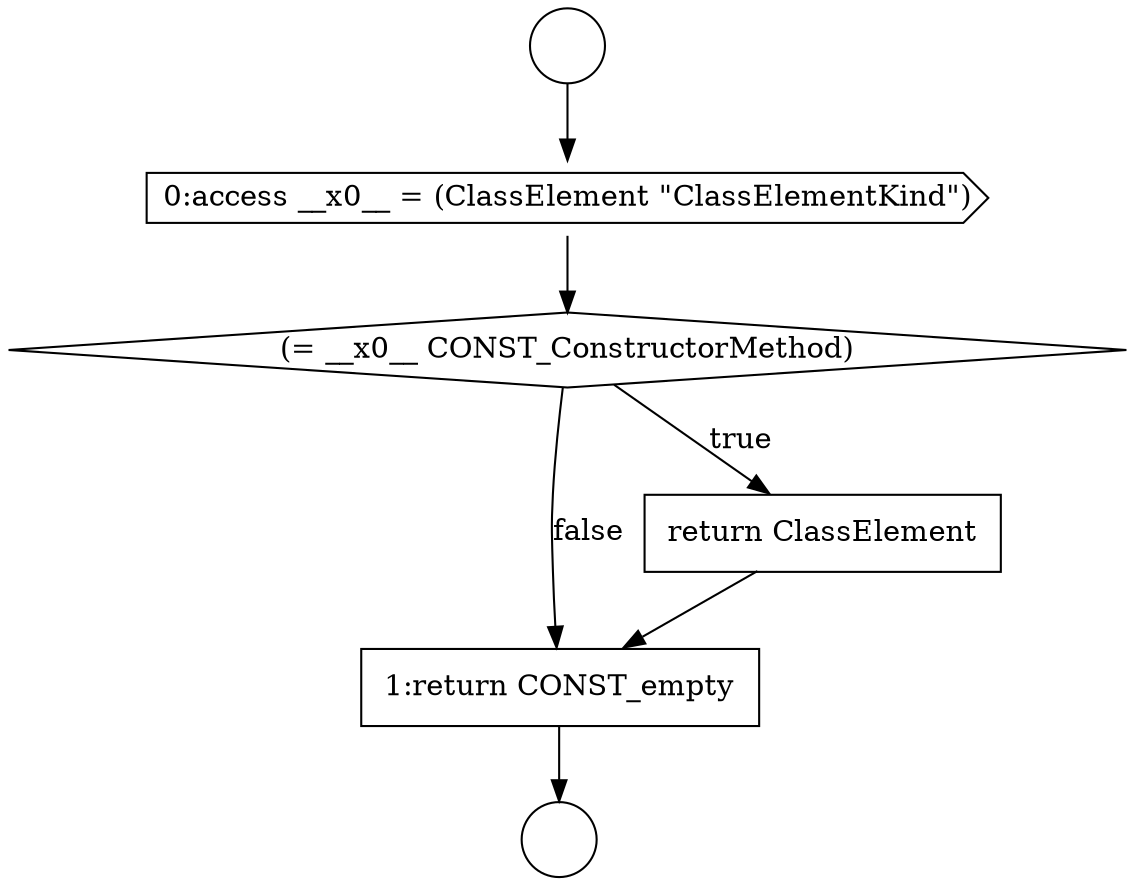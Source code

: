 digraph {
  node9557 [shape=cds, label=<<font color="black">0:access __x0__ = (ClassElement &quot;ClassElementKind&quot;)</font>> color="black" fillcolor="white" style=filled]
  node9556 [shape=circle label=" " color="black" fillcolor="white" style=filled]
  node9555 [shape=circle label=" " color="black" fillcolor="white" style=filled]
  node9560 [shape=none, margin=0, label=<<font color="black">
    <table border="0" cellborder="1" cellspacing="0" cellpadding="10">
      <tr><td align="left">1:return CONST_empty</td></tr>
    </table>
  </font>> color="black" fillcolor="white" style=filled]
  node9559 [shape=none, margin=0, label=<<font color="black">
    <table border="0" cellborder="1" cellspacing="0" cellpadding="10">
      <tr><td align="left">return ClassElement</td></tr>
    </table>
  </font>> color="black" fillcolor="white" style=filled]
  node9558 [shape=diamond, label=<<font color="black">(= __x0__ CONST_ConstructorMethod)</font>> color="black" fillcolor="white" style=filled]
  node9560 -> node9556 [ color="black"]
  node9557 -> node9558 [ color="black"]
  node9558 -> node9559 [label=<<font color="black">true</font>> color="black"]
  node9558 -> node9560 [label=<<font color="black">false</font>> color="black"]
  node9559 -> node9560 [ color="black"]
  node9555 -> node9557 [ color="black"]
}
